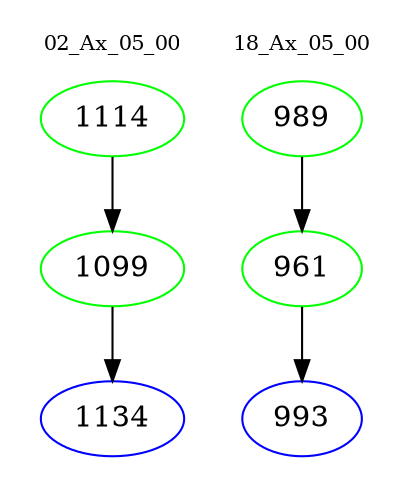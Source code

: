 digraph{
subgraph cluster_0 {
color = white
label = "02_Ax_05_00";
fontsize=10;
T0_1114 [label="1114", color="green"]
T0_1114 -> T0_1099 [color="black"]
T0_1099 [label="1099", color="green"]
T0_1099 -> T0_1134 [color="black"]
T0_1134 [label="1134", color="blue"]
}
subgraph cluster_1 {
color = white
label = "18_Ax_05_00";
fontsize=10;
T1_989 [label="989", color="green"]
T1_989 -> T1_961 [color="black"]
T1_961 [label="961", color="green"]
T1_961 -> T1_993 [color="black"]
T1_993 [label="993", color="blue"]
}
}
